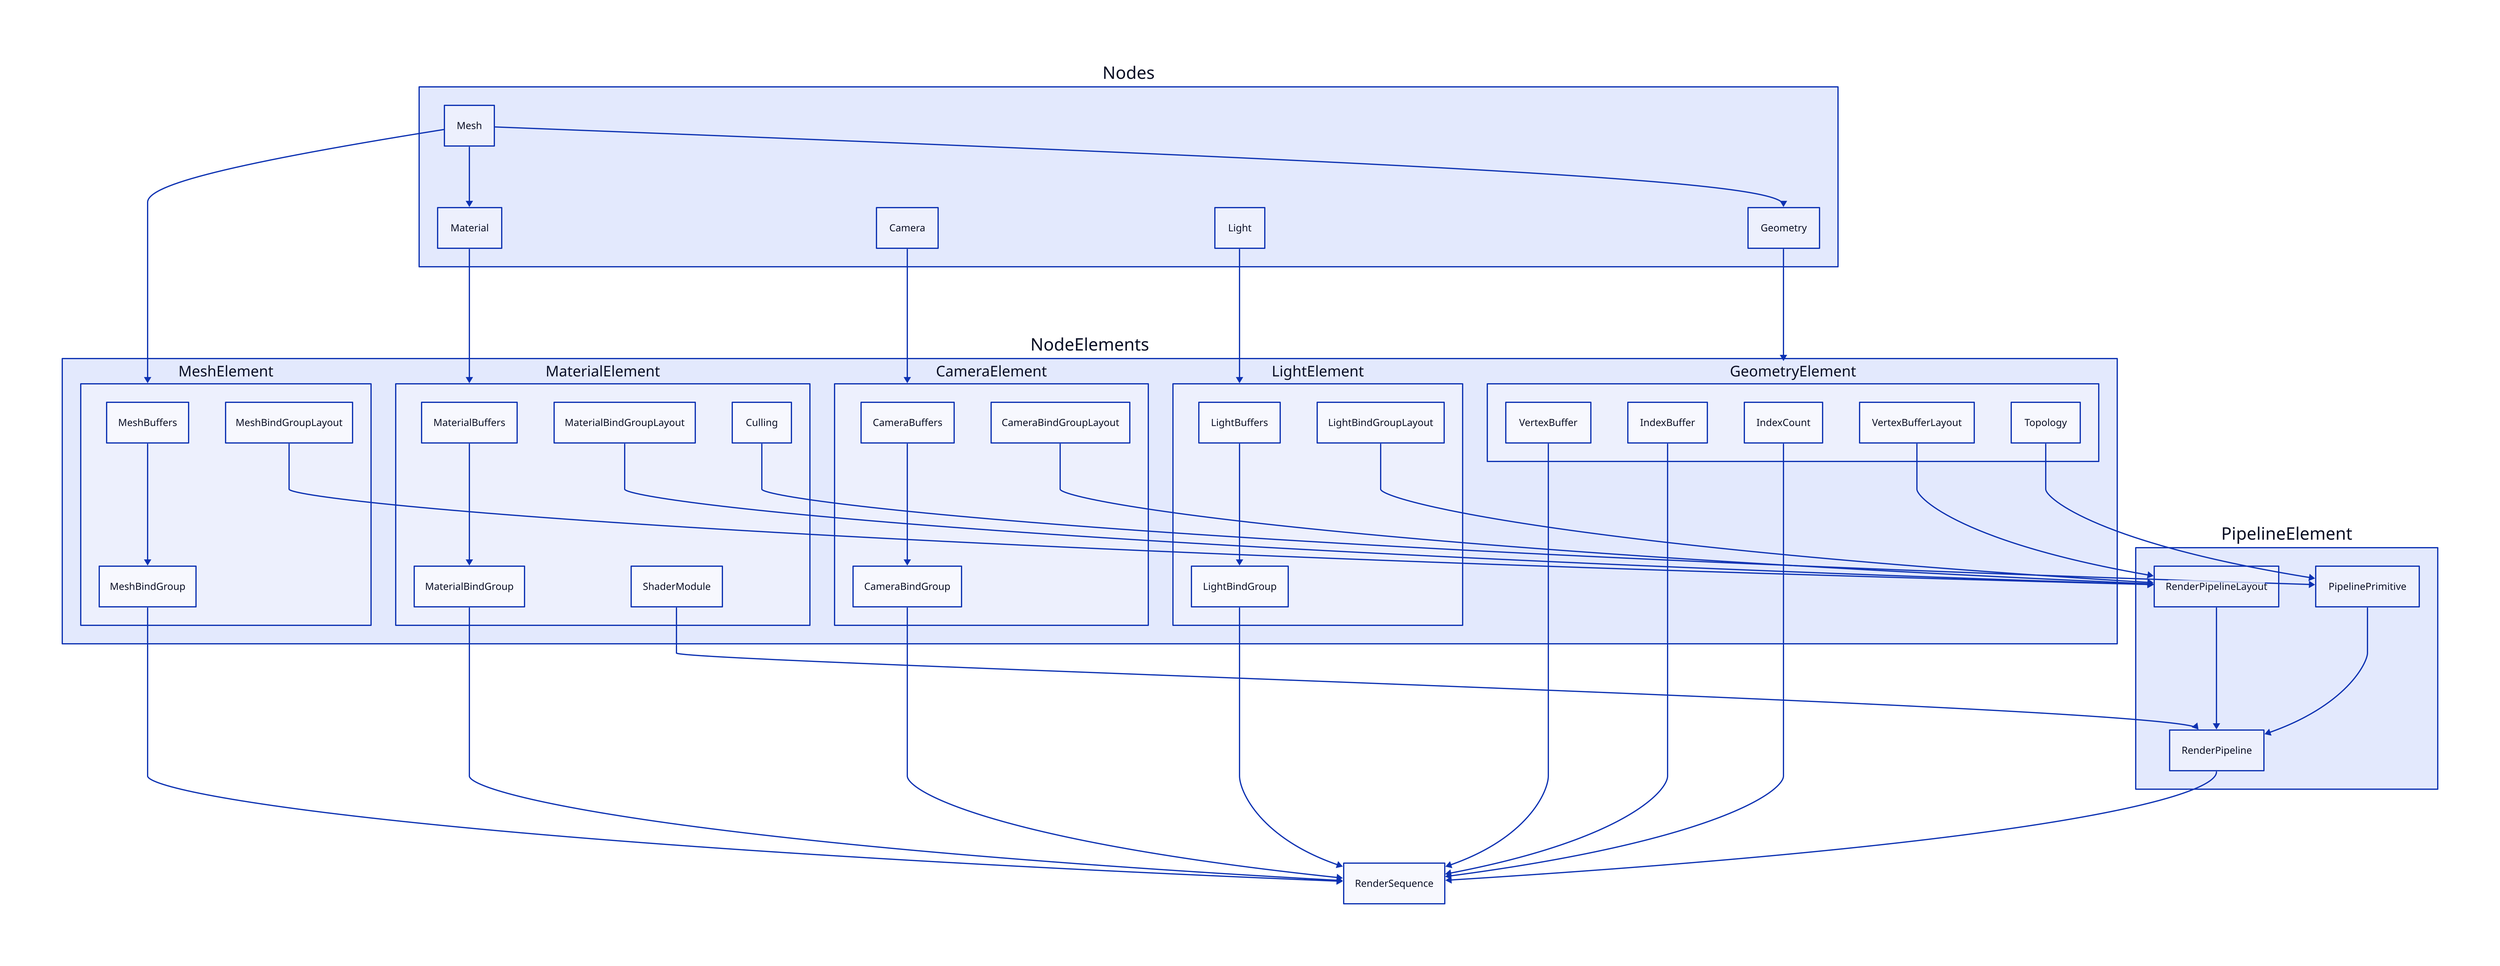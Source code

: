 direction: down
classes

# Application Nodes
Nodes: {
  Geometry
  Material
  Mesh
  Camera
  Light
}

# NodeElements
NodeElements: {
  GeometryElement: {
    VertexBuffer
    IndexBuffer
    IndexCount
    VertexBufferLayout
    Topology
  }
  MaterialElement: {
    MaterialBuffers
    MaterialBindGroup
    ShaderModule
    MaterialBindGroupLayout
    Culling

    MaterialBuffers -> MaterialBindGroup
  }
  MeshElement: {
    MeshBuffers
    MeshBindGroup
    MeshBindGroupLayout

    MeshBuffers -> MeshBindGroup
  }
  CameraElement: {
    CameraBuffers
    CameraBindGroupLayout
    CameraBindGroup

    CameraBuffers -> CameraBindGroup
  }
  LightElement: {
    LightBuffers
    LightBindGroup
    LightBindGroupLayout

    LightBuffers -> LightBindGroup
  }
}

PipelineElement: {
  PipelinePrimitive
  RenderPipelineLayout
  RenderPipeline

  PipelinePrimitive -> RenderPipeline
  RenderPipelineLayout -> RenderPipeline
}

RenderSequence

# Relations

Nodes.Geometry -> NodeElements.GeometryElement
Nodes.Material -> NodeElements.MaterialElement
Nodes.Mesh -> Nodes.Geometry
Nodes.Mesh -> Nodes.Material
Nodes.Mesh -> NodeElements.MeshElement
Nodes.Camera -> NodeElements.CameraElement
Nodes.Light -> NodeElements.LightElement

NodeElements.GeometryElement.VertexBuffer -> RenderSequence
NodeElements.GeometryElement.IndexBuffer -> RenderSequence
NodeElements.GeometryElement.IndexCount -> RenderSequence
NodeElements.GeometryElement.VertexBufferLayout -> PipelineElement.RenderPipelineLayout
NodeElements.GeometryElement.Topology -> PipelineElement.PipelinePrimitive

NodeElements.MaterialElement.ShaderModule -> PipelineElement.RenderPipeline
NodeElements.MaterialElement.MaterialBindGroupLayout -> PipelineElement.RenderPipelineLayout
NodeElements.MaterialElement.Culling -> PipelineElement.PipelinePrimitive
NodeElements.MaterialElement.MaterialBindGroup -> RenderSequence

NodeElements.MeshElement.MeshBindGroupLayout -> PipelineElement.RenderPipelineLayout
NodeElements.MeshElement.MeshBindGroup -> RenderSequence

NodeElements.CameraElement.CameraBindGroupLayout -> PipelineElement.RenderPipelineLayout
NodeElements.CameraElement.CameraBindGroup -> RenderSequence

NodeElements.LightElement.LightBindGroupLayout -> PipelineElement.RenderPipelineLayout
NodeElements.LightElement.LightBindGroup -> RenderSequence

PipelineElement.RenderPipeline -> RenderSequence
